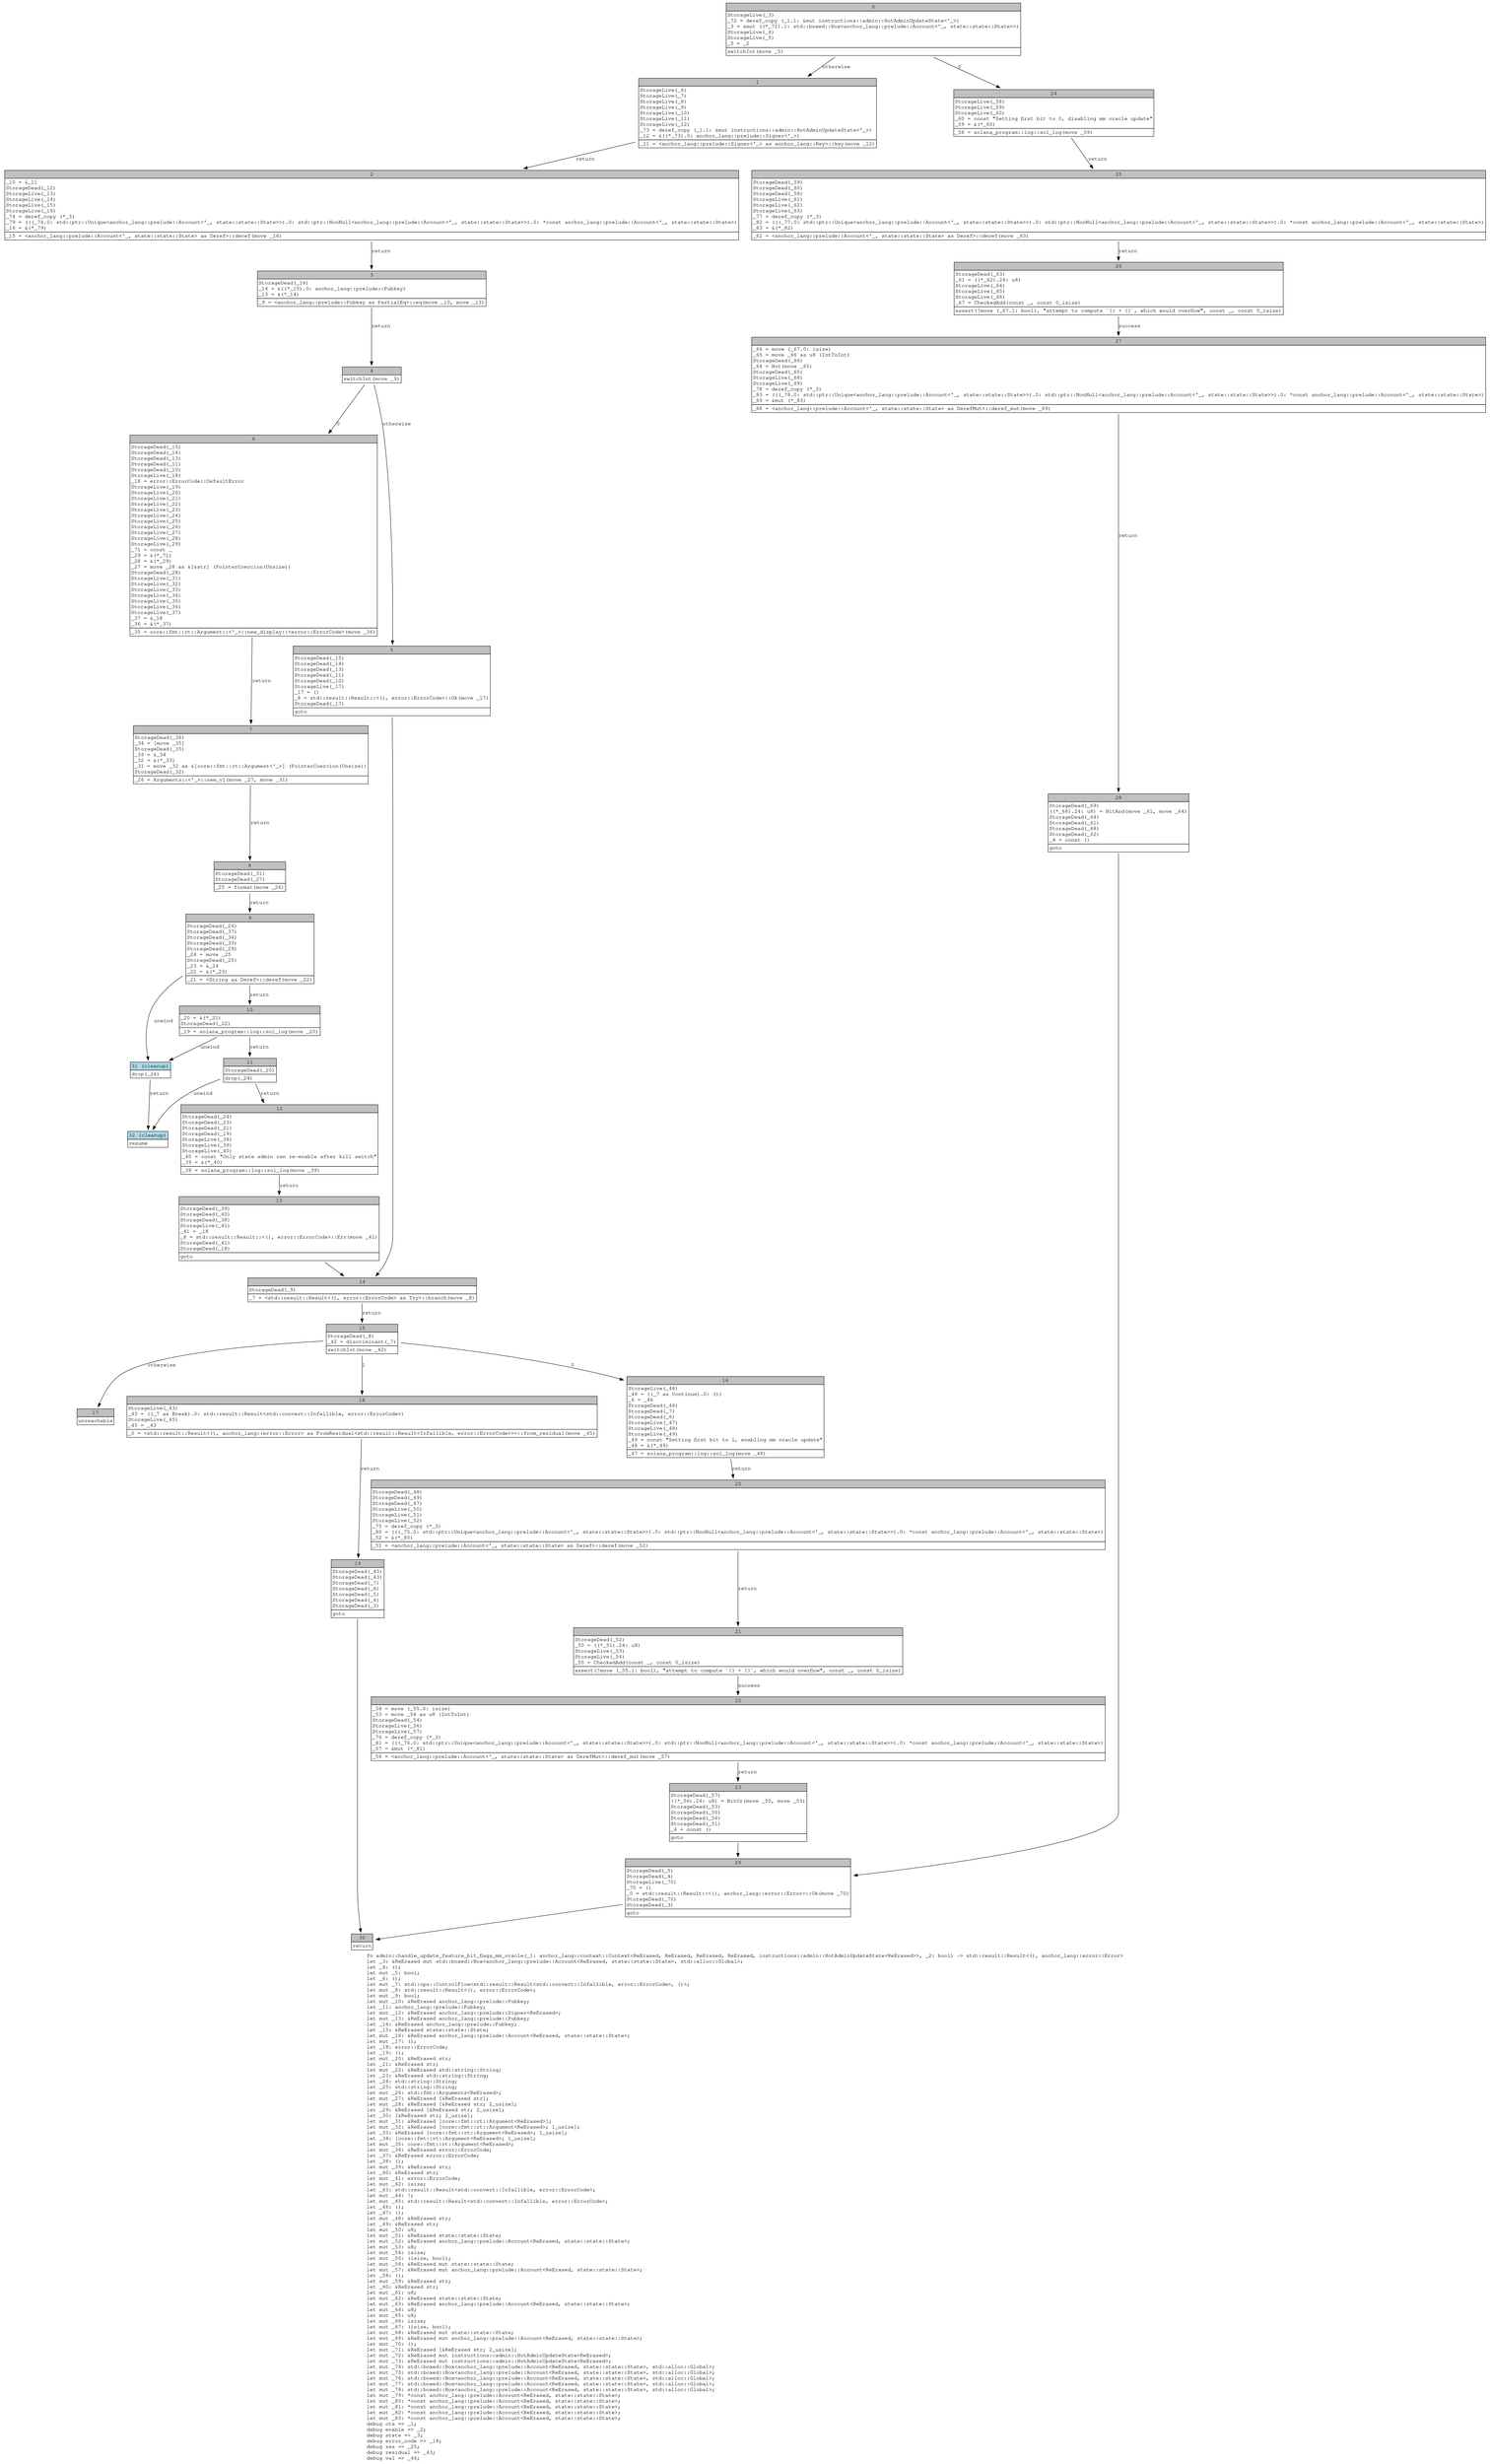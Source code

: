 digraph Mir_0_1130 {
    graph [fontname="Courier, monospace"];
    node [fontname="Courier, monospace"];
    edge [fontname="Courier, monospace"];
    label=<fn admin::handle_update_feature_bit_flags_mm_oracle(_1: anchor_lang::context::Context&lt;ReErased, ReErased, ReErased, ReErased, instructions::admin::HotAdminUpdateState&lt;ReErased&gt;&gt;, _2: bool) -&gt; std::result::Result&lt;(), anchor_lang::error::Error&gt;<br align="left"/>let _3: &amp;ReErased mut std::boxed::Box&lt;anchor_lang::prelude::Account&lt;ReErased, state::state::State&gt;, std::alloc::Global&gt;;<br align="left"/>let _4: ();<br align="left"/>let mut _5: bool;<br align="left"/>let _6: ();<br align="left"/>let mut _7: std::ops::ControlFlow&lt;std::result::Result&lt;std::convert::Infallible, error::ErrorCode&gt;, ()&gt;;<br align="left"/>let mut _8: std::result::Result&lt;(), error::ErrorCode&gt;;<br align="left"/>let mut _9: bool;<br align="left"/>let mut _10: &amp;ReErased anchor_lang::prelude::Pubkey;<br align="left"/>let _11: anchor_lang::prelude::Pubkey;<br align="left"/>let mut _12: &amp;ReErased anchor_lang::prelude::Signer&lt;ReErased&gt;;<br align="left"/>let mut _13: &amp;ReErased anchor_lang::prelude::Pubkey;<br align="left"/>let _14: &amp;ReErased anchor_lang::prelude::Pubkey;<br align="left"/>let _15: &amp;ReErased state::state::State;<br align="left"/>let mut _16: &amp;ReErased anchor_lang::prelude::Account&lt;ReErased, state::state::State&gt;;<br align="left"/>let mut _17: ();<br align="left"/>let _18: error::ErrorCode;<br align="left"/>let _19: ();<br align="left"/>let mut _20: &amp;ReErased str;<br align="left"/>let _21: &amp;ReErased str;<br align="left"/>let mut _22: &amp;ReErased std::string::String;<br align="left"/>let _23: &amp;ReErased std::string::String;<br align="left"/>let _24: std::string::String;<br align="left"/>let _25: std::string::String;<br align="left"/>let mut _26: std::fmt::Arguments&lt;ReErased&gt;;<br align="left"/>let mut _27: &amp;ReErased [&amp;ReErased str];<br align="left"/>let mut _28: &amp;ReErased [&amp;ReErased str; 2_usize];<br align="left"/>let _29: &amp;ReErased [&amp;ReErased str; 2_usize];<br align="left"/>let _30: [&amp;ReErased str; 2_usize];<br align="left"/>let mut _31: &amp;ReErased [core::fmt::rt::Argument&lt;ReErased&gt;];<br align="left"/>let mut _32: &amp;ReErased [core::fmt::rt::Argument&lt;ReErased&gt;; 1_usize];<br align="left"/>let _33: &amp;ReErased [core::fmt::rt::Argument&lt;ReErased&gt;; 1_usize];<br align="left"/>let _34: [core::fmt::rt::Argument&lt;ReErased&gt;; 1_usize];<br align="left"/>let mut _35: core::fmt::rt::Argument&lt;ReErased&gt;;<br align="left"/>let mut _36: &amp;ReErased error::ErrorCode;<br align="left"/>let _37: &amp;ReErased error::ErrorCode;<br align="left"/>let _38: ();<br align="left"/>let mut _39: &amp;ReErased str;<br align="left"/>let _40: &amp;ReErased str;<br align="left"/>let mut _41: error::ErrorCode;<br align="left"/>let mut _42: isize;<br align="left"/>let _43: std::result::Result&lt;std::convert::Infallible, error::ErrorCode&gt;;<br align="left"/>let mut _44: !;<br align="left"/>let mut _45: std::result::Result&lt;std::convert::Infallible, error::ErrorCode&gt;;<br align="left"/>let _46: ();<br align="left"/>let _47: ();<br align="left"/>let mut _48: &amp;ReErased str;<br align="left"/>let _49: &amp;ReErased str;<br align="left"/>let mut _50: u8;<br align="left"/>let mut _51: &amp;ReErased state::state::State;<br align="left"/>let mut _52: &amp;ReErased anchor_lang::prelude::Account&lt;ReErased, state::state::State&gt;;<br align="left"/>let mut _53: u8;<br align="left"/>let mut _54: isize;<br align="left"/>let mut _55: (isize, bool);<br align="left"/>let mut _56: &amp;ReErased mut state::state::State;<br align="left"/>let mut _57: &amp;ReErased mut anchor_lang::prelude::Account&lt;ReErased, state::state::State&gt;;<br align="left"/>let _58: ();<br align="left"/>let mut _59: &amp;ReErased str;<br align="left"/>let _60: &amp;ReErased str;<br align="left"/>let mut _61: u8;<br align="left"/>let mut _62: &amp;ReErased state::state::State;<br align="left"/>let mut _63: &amp;ReErased anchor_lang::prelude::Account&lt;ReErased, state::state::State&gt;;<br align="left"/>let mut _64: u8;<br align="left"/>let mut _65: u8;<br align="left"/>let mut _66: isize;<br align="left"/>let mut _67: (isize, bool);<br align="left"/>let mut _68: &amp;ReErased mut state::state::State;<br align="left"/>let mut _69: &amp;ReErased mut anchor_lang::prelude::Account&lt;ReErased, state::state::State&gt;;<br align="left"/>let mut _70: ();<br align="left"/>let mut _71: &amp;ReErased [&amp;ReErased str; 2_usize];<br align="left"/>let mut _72: &amp;ReErased mut instructions::admin::HotAdminUpdateState&lt;ReErased&gt;;<br align="left"/>let mut _73: &amp;ReErased mut instructions::admin::HotAdminUpdateState&lt;ReErased&gt;;<br align="left"/>let mut _74: std::boxed::Box&lt;anchor_lang::prelude::Account&lt;ReErased, state::state::State&gt;, std::alloc::Global&gt;;<br align="left"/>let mut _75: std::boxed::Box&lt;anchor_lang::prelude::Account&lt;ReErased, state::state::State&gt;, std::alloc::Global&gt;;<br align="left"/>let mut _76: std::boxed::Box&lt;anchor_lang::prelude::Account&lt;ReErased, state::state::State&gt;, std::alloc::Global&gt;;<br align="left"/>let mut _77: std::boxed::Box&lt;anchor_lang::prelude::Account&lt;ReErased, state::state::State&gt;, std::alloc::Global&gt;;<br align="left"/>let mut _78: std::boxed::Box&lt;anchor_lang::prelude::Account&lt;ReErased, state::state::State&gt;, std::alloc::Global&gt;;<br align="left"/>let mut _79: *const anchor_lang::prelude::Account&lt;ReErased, state::state::State&gt;;<br align="left"/>let mut _80: *const anchor_lang::prelude::Account&lt;ReErased, state::state::State&gt;;<br align="left"/>let mut _81: *const anchor_lang::prelude::Account&lt;ReErased, state::state::State&gt;;<br align="left"/>let mut _82: *const anchor_lang::prelude::Account&lt;ReErased, state::state::State&gt;;<br align="left"/>let mut _83: *const anchor_lang::prelude::Account&lt;ReErased, state::state::State&gt;;<br align="left"/>debug ctx =&gt; _1;<br align="left"/>debug enable =&gt; _2;<br align="left"/>debug state =&gt; _3;<br align="left"/>debug error_code =&gt; _18;<br align="left"/>debug res =&gt; _25;<br align="left"/>debug residual =&gt; _43;<br align="left"/>debug val =&gt; _46;<br align="left"/>>;
    bb0__0_1130 [shape="none", label=<<table border="0" cellborder="1" cellspacing="0"><tr><td bgcolor="gray" align="center" colspan="1">0</td></tr><tr><td align="left" balign="left">StorageLive(_3)<br/>_72 = deref_copy (_1.1: &amp;mut instructions::admin::HotAdminUpdateState&lt;'_&gt;)<br/>_3 = &amp;mut ((*_72).1: std::boxed::Box&lt;anchor_lang::prelude::Account&lt;'_, state::state::State&gt;&gt;)<br/>StorageLive(_4)<br/>StorageLive(_5)<br/>_5 = _2<br/></td></tr><tr><td align="left">switchInt(move _5)</td></tr></table>>];
    bb1__0_1130 [shape="none", label=<<table border="0" cellborder="1" cellspacing="0"><tr><td bgcolor="gray" align="center" colspan="1">1</td></tr><tr><td align="left" balign="left">StorageLive(_6)<br/>StorageLive(_7)<br/>StorageLive(_8)<br/>StorageLive(_9)<br/>StorageLive(_10)<br/>StorageLive(_11)<br/>StorageLive(_12)<br/>_73 = deref_copy (_1.1: &amp;mut instructions::admin::HotAdminUpdateState&lt;'_&gt;)<br/>_12 = &amp;((*_73).0: anchor_lang::prelude::Signer&lt;'_&gt;)<br/></td></tr><tr><td align="left">_11 = &lt;anchor_lang::prelude::Signer&lt;'_&gt; as anchor_lang::Key&gt;::key(move _12)</td></tr></table>>];
    bb2__0_1130 [shape="none", label=<<table border="0" cellborder="1" cellspacing="0"><tr><td bgcolor="gray" align="center" colspan="1">2</td></tr><tr><td align="left" balign="left">_10 = &amp;_11<br/>StorageDead(_12)<br/>StorageLive(_13)<br/>StorageLive(_14)<br/>StorageLive(_15)<br/>StorageLive(_16)<br/>_74 = deref_copy (*_3)<br/>_79 = (((_74.0: std::ptr::Unique&lt;anchor_lang::prelude::Account&lt;'_, state::state::State&gt;&gt;).0: std::ptr::NonNull&lt;anchor_lang::prelude::Account&lt;'_, state::state::State&gt;&gt;).0: *const anchor_lang::prelude::Account&lt;'_, state::state::State&gt;)<br/>_16 = &amp;(*_79)<br/></td></tr><tr><td align="left">_15 = &lt;anchor_lang::prelude::Account&lt;'_, state::state::State&gt; as Deref&gt;::deref(move _16)</td></tr></table>>];
    bb3__0_1130 [shape="none", label=<<table border="0" cellborder="1" cellspacing="0"><tr><td bgcolor="gray" align="center" colspan="1">3</td></tr><tr><td align="left" balign="left">StorageDead(_16)<br/>_14 = &amp;((*_15).0: anchor_lang::prelude::Pubkey)<br/>_13 = &amp;(*_14)<br/></td></tr><tr><td align="left">_9 = &lt;anchor_lang::prelude::Pubkey as PartialEq&gt;::eq(move _10, move _13)</td></tr></table>>];
    bb4__0_1130 [shape="none", label=<<table border="0" cellborder="1" cellspacing="0"><tr><td bgcolor="gray" align="center" colspan="1">4</td></tr><tr><td align="left">switchInt(move _9)</td></tr></table>>];
    bb5__0_1130 [shape="none", label=<<table border="0" cellborder="1" cellspacing="0"><tr><td bgcolor="gray" align="center" colspan="1">5</td></tr><tr><td align="left" balign="left">StorageDead(_15)<br/>StorageDead(_14)<br/>StorageDead(_13)<br/>StorageDead(_11)<br/>StorageDead(_10)<br/>StorageLive(_17)<br/>_17 = ()<br/>_8 = std::result::Result::&lt;(), error::ErrorCode&gt;::Ok(move _17)<br/>StorageDead(_17)<br/></td></tr><tr><td align="left">goto</td></tr></table>>];
    bb6__0_1130 [shape="none", label=<<table border="0" cellborder="1" cellspacing="0"><tr><td bgcolor="gray" align="center" colspan="1">6</td></tr><tr><td align="left" balign="left">StorageDead(_15)<br/>StorageDead(_14)<br/>StorageDead(_13)<br/>StorageDead(_11)<br/>StorageDead(_10)<br/>StorageLive(_18)<br/>_18 = error::ErrorCode::DefaultError<br/>StorageLive(_19)<br/>StorageLive(_20)<br/>StorageLive(_21)<br/>StorageLive(_22)<br/>StorageLive(_23)<br/>StorageLive(_24)<br/>StorageLive(_25)<br/>StorageLive(_26)<br/>StorageLive(_27)<br/>StorageLive(_28)<br/>StorageLive(_29)<br/>_71 = const _<br/>_29 = &amp;(*_71)<br/>_28 = &amp;(*_29)<br/>_27 = move _28 as &amp;[&amp;str] (PointerCoercion(Unsize))<br/>StorageDead(_28)<br/>StorageLive(_31)<br/>StorageLive(_32)<br/>StorageLive(_33)<br/>StorageLive(_34)<br/>StorageLive(_35)<br/>StorageLive(_36)<br/>StorageLive(_37)<br/>_37 = &amp;_18<br/>_36 = &amp;(*_37)<br/></td></tr><tr><td align="left">_35 = core::fmt::rt::Argument::&lt;'_&gt;::new_display::&lt;error::ErrorCode&gt;(move _36)</td></tr></table>>];
    bb7__0_1130 [shape="none", label=<<table border="0" cellborder="1" cellspacing="0"><tr><td bgcolor="gray" align="center" colspan="1">7</td></tr><tr><td align="left" balign="left">StorageDead(_36)<br/>_34 = [move _35]<br/>StorageDead(_35)<br/>_33 = &amp;_34<br/>_32 = &amp;(*_33)<br/>_31 = move _32 as &amp;[core::fmt::rt::Argument&lt;'_&gt;] (PointerCoercion(Unsize))<br/>StorageDead(_32)<br/></td></tr><tr><td align="left">_26 = Arguments::&lt;'_&gt;::new_v1(move _27, move _31)</td></tr></table>>];
    bb8__0_1130 [shape="none", label=<<table border="0" cellborder="1" cellspacing="0"><tr><td bgcolor="gray" align="center" colspan="1">8</td></tr><tr><td align="left" balign="left">StorageDead(_31)<br/>StorageDead(_27)<br/></td></tr><tr><td align="left">_25 = format(move _26)</td></tr></table>>];
    bb9__0_1130 [shape="none", label=<<table border="0" cellborder="1" cellspacing="0"><tr><td bgcolor="gray" align="center" colspan="1">9</td></tr><tr><td align="left" balign="left">StorageDead(_26)<br/>StorageDead(_37)<br/>StorageDead(_34)<br/>StorageDead(_33)<br/>StorageDead(_29)<br/>_24 = move _25<br/>StorageDead(_25)<br/>_23 = &amp;_24<br/>_22 = &amp;(*_23)<br/></td></tr><tr><td align="left">_21 = &lt;String as Deref&gt;::deref(move _22)</td></tr></table>>];
    bb10__0_1130 [shape="none", label=<<table border="0" cellborder="1" cellspacing="0"><tr><td bgcolor="gray" align="center" colspan="1">10</td></tr><tr><td align="left" balign="left">_20 = &amp;(*_21)<br/>StorageDead(_22)<br/></td></tr><tr><td align="left">_19 = solana_program::log::sol_log(move _20)</td></tr></table>>];
    bb11__0_1130 [shape="none", label=<<table border="0" cellborder="1" cellspacing="0"><tr><td bgcolor="gray" align="center" colspan="1">11</td></tr><tr><td align="left" balign="left">StorageDead(_20)<br/></td></tr><tr><td align="left">drop(_24)</td></tr></table>>];
    bb12__0_1130 [shape="none", label=<<table border="0" cellborder="1" cellspacing="0"><tr><td bgcolor="gray" align="center" colspan="1">12</td></tr><tr><td align="left" balign="left">StorageDead(_24)<br/>StorageDead(_23)<br/>StorageDead(_21)<br/>StorageDead(_19)<br/>StorageLive(_38)<br/>StorageLive(_39)<br/>StorageLive(_40)<br/>_40 = const &quot;Only state admin can re-enable after kill switch&quot;<br/>_39 = &amp;(*_40)<br/></td></tr><tr><td align="left">_38 = solana_program::log::sol_log(move _39)</td></tr></table>>];
    bb13__0_1130 [shape="none", label=<<table border="0" cellborder="1" cellspacing="0"><tr><td bgcolor="gray" align="center" colspan="1">13</td></tr><tr><td align="left" balign="left">StorageDead(_39)<br/>StorageDead(_40)<br/>StorageDead(_38)<br/>StorageLive(_41)<br/>_41 = _18<br/>_8 = std::result::Result::&lt;(), error::ErrorCode&gt;::Err(move _41)<br/>StorageDead(_41)<br/>StorageDead(_18)<br/></td></tr><tr><td align="left">goto</td></tr></table>>];
    bb14__0_1130 [shape="none", label=<<table border="0" cellborder="1" cellspacing="0"><tr><td bgcolor="gray" align="center" colspan="1">14</td></tr><tr><td align="left" balign="left">StorageDead(_9)<br/></td></tr><tr><td align="left">_7 = &lt;std::result::Result&lt;(), error::ErrorCode&gt; as Try&gt;::branch(move _8)</td></tr></table>>];
    bb15__0_1130 [shape="none", label=<<table border="0" cellborder="1" cellspacing="0"><tr><td bgcolor="gray" align="center" colspan="1">15</td></tr><tr><td align="left" balign="left">StorageDead(_8)<br/>_42 = discriminant(_7)<br/></td></tr><tr><td align="left">switchInt(move _42)</td></tr></table>>];
    bb16__0_1130 [shape="none", label=<<table border="0" cellborder="1" cellspacing="0"><tr><td bgcolor="gray" align="center" colspan="1">16</td></tr><tr><td align="left" balign="left">StorageLive(_46)<br/>_46 = ((_7 as Continue).0: ())<br/>_6 = _46<br/>StorageDead(_46)<br/>StorageDead(_7)<br/>StorageDead(_6)<br/>StorageLive(_47)<br/>StorageLive(_48)<br/>StorageLive(_49)<br/>_49 = const &quot;Setting first bit to 1, enabling mm oracle update&quot;<br/>_48 = &amp;(*_49)<br/></td></tr><tr><td align="left">_47 = solana_program::log::sol_log(move _48)</td></tr></table>>];
    bb17__0_1130 [shape="none", label=<<table border="0" cellborder="1" cellspacing="0"><tr><td bgcolor="gray" align="center" colspan="1">17</td></tr><tr><td align="left">unreachable</td></tr></table>>];
    bb18__0_1130 [shape="none", label=<<table border="0" cellborder="1" cellspacing="0"><tr><td bgcolor="gray" align="center" colspan="1">18</td></tr><tr><td align="left" balign="left">StorageLive(_43)<br/>_43 = ((_7 as Break).0: std::result::Result&lt;std::convert::Infallible, error::ErrorCode&gt;)<br/>StorageLive(_45)<br/>_45 = _43<br/></td></tr><tr><td align="left">_0 = &lt;std::result::Result&lt;(), anchor_lang::error::Error&gt; as FromResidual&lt;std::result::Result&lt;Infallible, error::ErrorCode&gt;&gt;&gt;::from_residual(move _45)</td></tr></table>>];
    bb19__0_1130 [shape="none", label=<<table border="0" cellborder="1" cellspacing="0"><tr><td bgcolor="gray" align="center" colspan="1">19</td></tr><tr><td align="left" balign="left">StorageDead(_45)<br/>StorageDead(_43)<br/>StorageDead(_7)<br/>StorageDead(_6)<br/>StorageDead(_5)<br/>StorageDead(_4)<br/>StorageDead(_3)<br/></td></tr><tr><td align="left">goto</td></tr></table>>];
    bb20__0_1130 [shape="none", label=<<table border="0" cellborder="1" cellspacing="0"><tr><td bgcolor="gray" align="center" colspan="1">20</td></tr><tr><td align="left" balign="left">StorageDead(_48)<br/>StorageDead(_49)<br/>StorageDead(_47)<br/>StorageLive(_50)<br/>StorageLive(_51)<br/>StorageLive(_52)<br/>_75 = deref_copy (*_3)<br/>_80 = (((_75.0: std::ptr::Unique&lt;anchor_lang::prelude::Account&lt;'_, state::state::State&gt;&gt;).0: std::ptr::NonNull&lt;anchor_lang::prelude::Account&lt;'_, state::state::State&gt;&gt;).0: *const anchor_lang::prelude::Account&lt;'_, state::state::State&gt;)<br/>_52 = &amp;(*_80)<br/></td></tr><tr><td align="left">_51 = &lt;anchor_lang::prelude::Account&lt;'_, state::state::State&gt; as Deref&gt;::deref(move _52)</td></tr></table>>];
    bb21__0_1130 [shape="none", label=<<table border="0" cellborder="1" cellspacing="0"><tr><td bgcolor="gray" align="center" colspan="1">21</td></tr><tr><td align="left" balign="left">StorageDead(_52)<br/>_50 = ((*_51).24: u8)<br/>StorageLive(_53)<br/>StorageLive(_54)<br/>_55 = CheckedAdd(const _, const 0_isize)<br/></td></tr><tr><td align="left">assert(!move (_55.1: bool), &quot;attempt to compute `{} + {}`, which would overflow&quot;, const _, const 0_isize)</td></tr></table>>];
    bb22__0_1130 [shape="none", label=<<table border="0" cellborder="1" cellspacing="0"><tr><td bgcolor="gray" align="center" colspan="1">22</td></tr><tr><td align="left" balign="left">_54 = move (_55.0: isize)<br/>_53 = move _54 as u8 (IntToInt)<br/>StorageDead(_54)<br/>StorageLive(_56)<br/>StorageLive(_57)<br/>_76 = deref_copy (*_3)<br/>_81 = (((_76.0: std::ptr::Unique&lt;anchor_lang::prelude::Account&lt;'_, state::state::State&gt;&gt;).0: std::ptr::NonNull&lt;anchor_lang::prelude::Account&lt;'_, state::state::State&gt;&gt;).0: *const anchor_lang::prelude::Account&lt;'_, state::state::State&gt;)<br/>_57 = &amp;mut (*_81)<br/></td></tr><tr><td align="left">_56 = &lt;anchor_lang::prelude::Account&lt;'_, state::state::State&gt; as DerefMut&gt;::deref_mut(move _57)</td></tr></table>>];
    bb23__0_1130 [shape="none", label=<<table border="0" cellborder="1" cellspacing="0"><tr><td bgcolor="gray" align="center" colspan="1">23</td></tr><tr><td align="left" balign="left">StorageDead(_57)<br/>((*_56).24: u8) = BitOr(move _50, move _53)<br/>StorageDead(_53)<br/>StorageDead(_50)<br/>StorageDead(_56)<br/>StorageDead(_51)<br/>_4 = const ()<br/></td></tr><tr><td align="left">goto</td></tr></table>>];
    bb24__0_1130 [shape="none", label=<<table border="0" cellborder="1" cellspacing="0"><tr><td bgcolor="gray" align="center" colspan="1">24</td></tr><tr><td align="left" balign="left">StorageLive(_58)<br/>StorageLive(_59)<br/>StorageLive(_60)<br/>_60 = const &quot;Setting first bit to 0, disabling mm oracle update&quot;<br/>_59 = &amp;(*_60)<br/></td></tr><tr><td align="left">_58 = solana_program::log::sol_log(move _59)</td></tr></table>>];
    bb25__0_1130 [shape="none", label=<<table border="0" cellborder="1" cellspacing="0"><tr><td bgcolor="gray" align="center" colspan="1">25</td></tr><tr><td align="left" balign="left">StorageDead(_59)<br/>StorageDead(_60)<br/>StorageDead(_58)<br/>StorageLive(_61)<br/>StorageLive(_62)<br/>StorageLive(_63)<br/>_77 = deref_copy (*_3)<br/>_82 = (((_77.0: std::ptr::Unique&lt;anchor_lang::prelude::Account&lt;'_, state::state::State&gt;&gt;).0: std::ptr::NonNull&lt;anchor_lang::prelude::Account&lt;'_, state::state::State&gt;&gt;).0: *const anchor_lang::prelude::Account&lt;'_, state::state::State&gt;)<br/>_63 = &amp;(*_82)<br/></td></tr><tr><td align="left">_62 = &lt;anchor_lang::prelude::Account&lt;'_, state::state::State&gt; as Deref&gt;::deref(move _63)</td></tr></table>>];
    bb26__0_1130 [shape="none", label=<<table border="0" cellborder="1" cellspacing="0"><tr><td bgcolor="gray" align="center" colspan="1">26</td></tr><tr><td align="left" balign="left">StorageDead(_63)<br/>_61 = ((*_62).24: u8)<br/>StorageLive(_64)<br/>StorageLive(_65)<br/>StorageLive(_66)<br/>_67 = CheckedAdd(const _, const 0_isize)<br/></td></tr><tr><td align="left">assert(!move (_67.1: bool), &quot;attempt to compute `{} + {}`, which would overflow&quot;, const _, const 0_isize)</td></tr></table>>];
    bb27__0_1130 [shape="none", label=<<table border="0" cellborder="1" cellspacing="0"><tr><td bgcolor="gray" align="center" colspan="1">27</td></tr><tr><td align="left" balign="left">_66 = move (_67.0: isize)<br/>_65 = move _66 as u8 (IntToInt)<br/>StorageDead(_66)<br/>_64 = Not(move _65)<br/>StorageDead(_65)<br/>StorageLive(_68)<br/>StorageLive(_69)<br/>_78 = deref_copy (*_3)<br/>_83 = (((_78.0: std::ptr::Unique&lt;anchor_lang::prelude::Account&lt;'_, state::state::State&gt;&gt;).0: std::ptr::NonNull&lt;anchor_lang::prelude::Account&lt;'_, state::state::State&gt;&gt;).0: *const anchor_lang::prelude::Account&lt;'_, state::state::State&gt;)<br/>_69 = &amp;mut (*_83)<br/></td></tr><tr><td align="left">_68 = &lt;anchor_lang::prelude::Account&lt;'_, state::state::State&gt; as DerefMut&gt;::deref_mut(move _69)</td></tr></table>>];
    bb28__0_1130 [shape="none", label=<<table border="0" cellborder="1" cellspacing="0"><tr><td bgcolor="gray" align="center" colspan="1">28</td></tr><tr><td align="left" balign="left">StorageDead(_69)<br/>((*_68).24: u8) = BitAnd(move _61, move _64)<br/>StorageDead(_64)<br/>StorageDead(_61)<br/>StorageDead(_68)<br/>StorageDead(_62)<br/>_4 = const ()<br/></td></tr><tr><td align="left">goto</td></tr></table>>];
    bb29__0_1130 [shape="none", label=<<table border="0" cellborder="1" cellspacing="0"><tr><td bgcolor="gray" align="center" colspan="1">29</td></tr><tr><td align="left" balign="left">StorageDead(_5)<br/>StorageDead(_4)<br/>StorageLive(_70)<br/>_70 = ()<br/>_0 = std::result::Result::&lt;(), anchor_lang::error::Error&gt;::Ok(move _70)<br/>StorageDead(_70)<br/>StorageDead(_3)<br/></td></tr><tr><td align="left">goto</td></tr></table>>];
    bb30__0_1130 [shape="none", label=<<table border="0" cellborder="1" cellspacing="0"><tr><td bgcolor="gray" align="center" colspan="1">30</td></tr><tr><td align="left">return</td></tr></table>>];
    bb31__0_1130 [shape="none", label=<<table border="0" cellborder="1" cellspacing="0"><tr><td bgcolor="lightblue" align="center" colspan="1">31 (cleanup)</td></tr><tr><td align="left">drop(_24)</td></tr></table>>];
    bb32__0_1130 [shape="none", label=<<table border="0" cellborder="1" cellspacing="0"><tr><td bgcolor="lightblue" align="center" colspan="1">32 (cleanup)</td></tr><tr><td align="left">resume</td></tr></table>>];
    bb0__0_1130 -> bb24__0_1130 [label="0"];
    bb0__0_1130 -> bb1__0_1130 [label="otherwise"];
    bb1__0_1130 -> bb2__0_1130 [label="return"];
    bb2__0_1130 -> bb3__0_1130 [label="return"];
    bb3__0_1130 -> bb4__0_1130 [label="return"];
    bb4__0_1130 -> bb6__0_1130 [label="0"];
    bb4__0_1130 -> bb5__0_1130 [label="otherwise"];
    bb5__0_1130 -> bb14__0_1130 [label=""];
    bb6__0_1130 -> bb7__0_1130 [label="return"];
    bb7__0_1130 -> bb8__0_1130 [label="return"];
    bb8__0_1130 -> bb9__0_1130 [label="return"];
    bb9__0_1130 -> bb10__0_1130 [label="return"];
    bb9__0_1130 -> bb31__0_1130 [label="unwind"];
    bb10__0_1130 -> bb11__0_1130 [label="return"];
    bb10__0_1130 -> bb31__0_1130 [label="unwind"];
    bb11__0_1130 -> bb12__0_1130 [label="return"];
    bb11__0_1130 -> bb32__0_1130 [label="unwind"];
    bb12__0_1130 -> bb13__0_1130 [label="return"];
    bb13__0_1130 -> bb14__0_1130 [label=""];
    bb14__0_1130 -> bb15__0_1130 [label="return"];
    bb15__0_1130 -> bb16__0_1130 [label="0"];
    bb15__0_1130 -> bb18__0_1130 [label="1"];
    bb15__0_1130 -> bb17__0_1130 [label="otherwise"];
    bb16__0_1130 -> bb20__0_1130 [label="return"];
    bb18__0_1130 -> bb19__0_1130 [label="return"];
    bb19__0_1130 -> bb30__0_1130 [label=""];
    bb20__0_1130 -> bb21__0_1130 [label="return"];
    bb21__0_1130 -> bb22__0_1130 [label="success"];
    bb22__0_1130 -> bb23__0_1130 [label="return"];
    bb23__0_1130 -> bb29__0_1130 [label=""];
    bb24__0_1130 -> bb25__0_1130 [label="return"];
    bb25__0_1130 -> bb26__0_1130 [label="return"];
    bb26__0_1130 -> bb27__0_1130 [label="success"];
    bb27__0_1130 -> bb28__0_1130 [label="return"];
    bb28__0_1130 -> bb29__0_1130 [label=""];
    bb29__0_1130 -> bb30__0_1130 [label=""];
    bb31__0_1130 -> bb32__0_1130 [label="return"];
}

